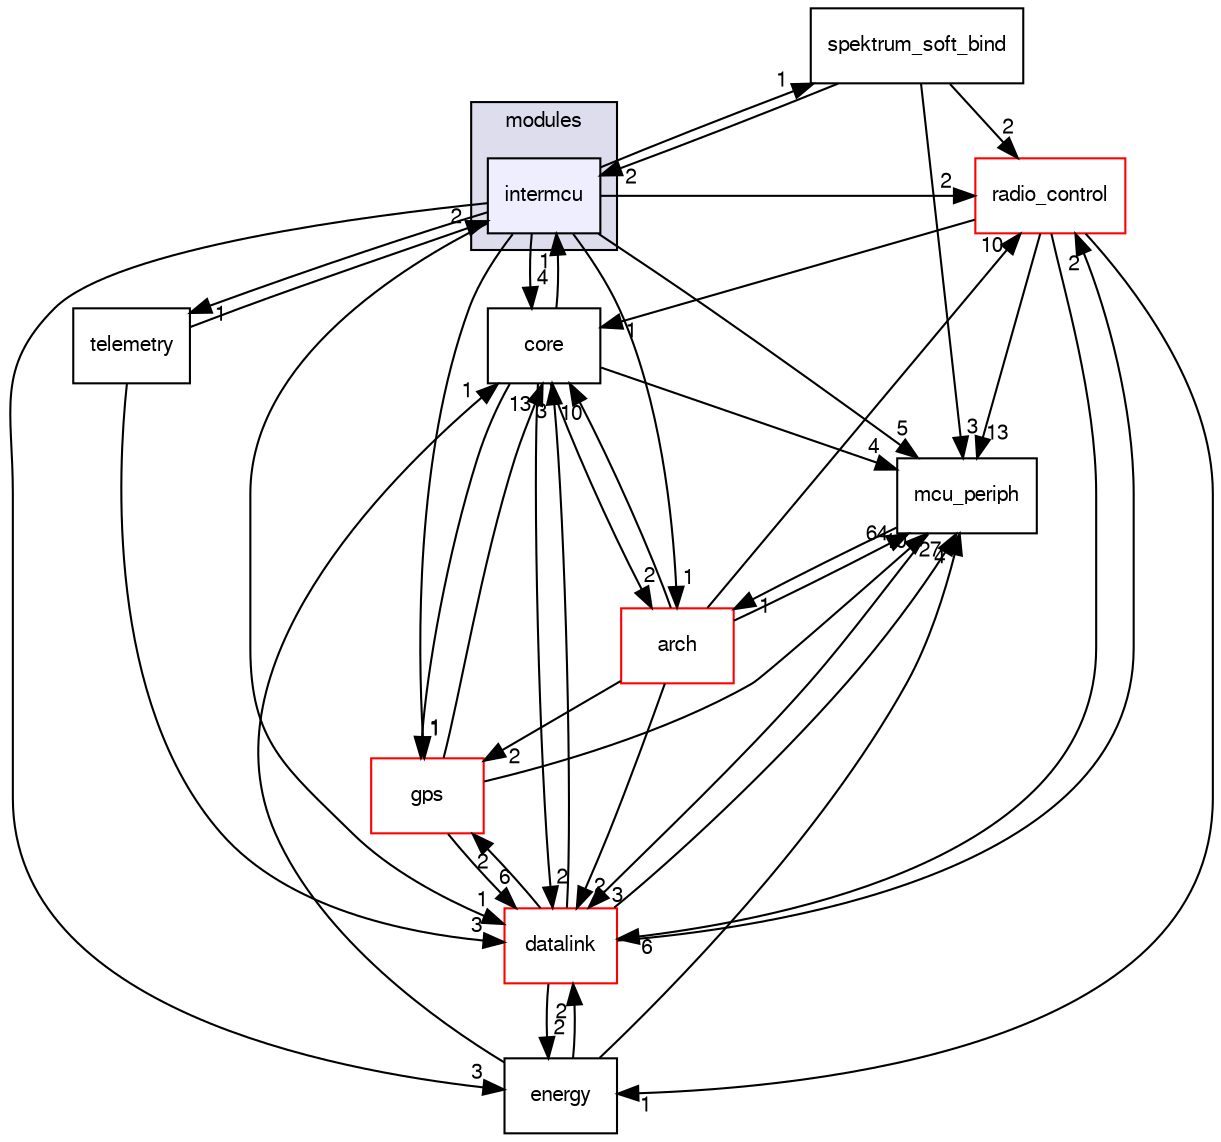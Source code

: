 digraph "sw/airborne/modules/intermcu" {
  compound=true
  node [ fontsize="10", fontname="FreeSans"];
  edge [ labelfontsize="10", labelfontname="FreeSans"];
  subgraph clusterdir_c2abcdd6ccb39c3582929c0e3f5651c2 {
    graph [ bgcolor="#ddddee", pencolor="black", label="modules" fontname="FreeSans", fontsize="10", URL="dir_c2abcdd6ccb39c3582929c0e3f5651c2.html"]
  dir_b59edde850f8ccf4b394776fda69f2c6 [shape=box, label="intermcu", style="filled", fillcolor="#eeeeff", pencolor="black", URL="dir_b59edde850f8ccf4b394776fda69f2c6.html"];
  }
  dir_4fce34fdfa3ee0c77fb7c89ba1db056f [shape=box label="spektrum_soft_bind" URL="dir_4fce34fdfa3ee0c77fb7c89ba1db056f.html"];
  dir_0e703de7e76e38c62de795c957434487 [shape=box label="core" URL="dir_0e703de7e76e38c62de795c957434487.html"];
  dir_f125d81e9dfef46cf6053f80e8884f7e [shape=box label="radio_control" fillcolor="white" style="filled" color="red" URL="dir_f125d81e9dfef46cf6053f80e8884f7e.html"];
  dir_dab7dfbaf243a3c567626a250692cdbb [shape=box label="telemetry" URL="dir_dab7dfbaf243a3c567626a250692cdbb.html"];
  dir_1ca43f6a116d741d80fb1d0555a2b198 [shape=box label="mcu_periph" URL="dir_1ca43f6a116d741d80fb1d0555a2b198.html"];
  dir_fc6475eb39ea0144fb6697b809fd11a9 [shape=box label="arch" fillcolor="white" style="filled" color="red" URL="dir_fc6475eb39ea0144fb6697b809fd11a9.html"];
  dir_164c7aa663179b26059278e7f36078da [shape=box label="datalink" fillcolor="white" style="filled" color="red" URL="dir_164c7aa663179b26059278e7f36078da.html"];
  dir_5e5c455c6cc9b4955752fc2ddd0b9fff [shape=box label="gps" fillcolor="white" style="filled" color="red" URL="dir_5e5c455c6cc9b4955752fc2ddd0b9fff.html"];
  dir_f40bc035e2479aed27dd3b0d2c095b9e [shape=box label="energy" URL="dir_f40bc035e2479aed27dd3b0d2c095b9e.html"];
  dir_4fce34fdfa3ee0c77fb7c89ba1db056f->dir_f125d81e9dfef46cf6053f80e8884f7e [headlabel="2", labeldistance=1.5 headhref="dir_000195_000037.html"];
  dir_4fce34fdfa3ee0c77fb7c89ba1db056f->dir_1ca43f6a116d741d80fb1d0555a2b198 [headlabel="3", labeldistance=1.5 headhref="dir_000195_000107.html"];
  dir_4fce34fdfa3ee0c77fb7c89ba1db056f->dir_b59edde850f8ccf4b394776fda69f2c6 [headlabel="2", labeldistance=1.5 headhref="dir_000195_000165.html"];
  dir_0e703de7e76e38c62de795c957434487->dir_1ca43f6a116d741d80fb1d0555a2b198 [headlabel="4", labeldistance=1.5 headhref="dir_000128_000107.html"];
  dir_0e703de7e76e38c62de795c957434487->dir_fc6475eb39ea0144fb6697b809fd11a9 [headlabel="2", labeldistance=1.5 headhref="dir_000128_000002.html"];
  dir_0e703de7e76e38c62de795c957434487->dir_164c7aa663179b26059278e7f36078da [headlabel="2", labeldistance=1.5 headhref="dir_000128_000034.html"];
  dir_0e703de7e76e38c62de795c957434487->dir_b59edde850f8ccf4b394776fda69f2c6 [headlabel="1", labeldistance=1.5 headhref="dir_000128_000165.html"];
  dir_0e703de7e76e38c62de795c957434487->dir_5e5c455c6cc9b4955752fc2ddd0b9fff [headlabel="1", labeldistance=1.5 headhref="dir_000128_000151.html"];
  dir_f125d81e9dfef46cf6053f80e8884f7e->dir_0e703de7e76e38c62de795c957434487 [headlabel="1", labeldistance=1.5 headhref="dir_000037_000128.html"];
  dir_f125d81e9dfef46cf6053f80e8884f7e->dir_1ca43f6a116d741d80fb1d0555a2b198 [headlabel="13", labeldistance=1.5 headhref="dir_000037_000107.html"];
  dir_f125d81e9dfef46cf6053f80e8884f7e->dir_164c7aa663179b26059278e7f36078da [headlabel="6", labeldistance=1.5 headhref="dir_000037_000034.html"];
  dir_f125d81e9dfef46cf6053f80e8884f7e->dir_f40bc035e2479aed27dd3b0d2c095b9e [headlabel="1", labeldistance=1.5 headhref="dir_000037_000145.html"];
  dir_dab7dfbaf243a3c567626a250692cdbb->dir_164c7aa663179b26059278e7f36078da [headlabel="3", labeldistance=1.5 headhref="dir_000200_000034.html"];
  dir_dab7dfbaf243a3c567626a250692cdbb->dir_b59edde850f8ccf4b394776fda69f2c6 [headlabel="2", labeldistance=1.5 headhref="dir_000200_000165.html"];
  dir_1ca43f6a116d741d80fb1d0555a2b198->dir_fc6475eb39ea0144fb6697b809fd11a9 [headlabel="1", labeldistance=1.5 headhref="dir_000107_000002.html"];
  dir_1ca43f6a116d741d80fb1d0555a2b198->dir_164c7aa663179b26059278e7f36078da [headlabel="3", labeldistance=1.5 headhref="dir_000107_000034.html"];
  dir_fc6475eb39ea0144fb6697b809fd11a9->dir_0e703de7e76e38c62de795c957434487 [headlabel="10", labeldistance=1.5 headhref="dir_000002_000128.html"];
  dir_fc6475eb39ea0144fb6697b809fd11a9->dir_f125d81e9dfef46cf6053f80e8884f7e [headlabel="10", labeldistance=1.5 headhref="dir_000002_000037.html"];
  dir_fc6475eb39ea0144fb6697b809fd11a9->dir_1ca43f6a116d741d80fb1d0555a2b198 [headlabel="64", labeldistance=1.5 headhref="dir_000002_000107.html"];
  dir_fc6475eb39ea0144fb6697b809fd11a9->dir_164c7aa663179b26059278e7f36078da [headlabel="2", labeldistance=1.5 headhref="dir_000002_000034.html"];
  dir_fc6475eb39ea0144fb6697b809fd11a9->dir_5e5c455c6cc9b4955752fc2ddd0b9fff [headlabel="2", labeldistance=1.5 headhref="dir_000002_000151.html"];
  dir_164c7aa663179b26059278e7f36078da->dir_0e703de7e76e38c62de795c957434487 [headlabel="3", labeldistance=1.5 headhref="dir_000034_000128.html"];
  dir_164c7aa663179b26059278e7f36078da->dir_f125d81e9dfef46cf6053f80e8884f7e [headlabel="2", labeldistance=1.5 headhref="dir_000034_000037.html"];
  dir_164c7aa663179b26059278e7f36078da->dir_1ca43f6a116d741d80fb1d0555a2b198 [headlabel="27", labeldistance=1.5 headhref="dir_000034_000107.html"];
  dir_164c7aa663179b26059278e7f36078da->dir_5e5c455c6cc9b4955752fc2ddd0b9fff [headlabel="2", labeldistance=1.5 headhref="dir_000034_000151.html"];
  dir_164c7aa663179b26059278e7f36078da->dir_f40bc035e2479aed27dd3b0d2c095b9e [headlabel="2", labeldistance=1.5 headhref="dir_000034_000145.html"];
  dir_b59edde850f8ccf4b394776fda69f2c6->dir_4fce34fdfa3ee0c77fb7c89ba1db056f [headlabel="1", labeldistance=1.5 headhref="dir_000165_000195.html"];
  dir_b59edde850f8ccf4b394776fda69f2c6->dir_0e703de7e76e38c62de795c957434487 [headlabel="4", labeldistance=1.5 headhref="dir_000165_000128.html"];
  dir_b59edde850f8ccf4b394776fda69f2c6->dir_f125d81e9dfef46cf6053f80e8884f7e [headlabel="2", labeldistance=1.5 headhref="dir_000165_000037.html"];
  dir_b59edde850f8ccf4b394776fda69f2c6->dir_dab7dfbaf243a3c567626a250692cdbb [headlabel="1", labeldistance=1.5 headhref="dir_000165_000200.html"];
  dir_b59edde850f8ccf4b394776fda69f2c6->dir_1ca43f6a116d741d80fb1d0555a2b198 [headlabel="5", labeldistance=1.5 headhref="dir_000165_000107.html"];
  dir_b59edde850f8ccf4b394776fda69f2c6->dir_fc6475eb39ea0144fb6697b809fd11a9 [headlabel="1", labeldistance=1.5 headhref="dir_000165_000002.html"];
  dir_b59edde850f8ccf4b394776fda69f2c6->dir_164c7aa663179b26059278e7f36078da [headlabel="1", labeldistance=1.5 headhref="dir_000165_000034.html"];
  dir_b59edde850f8ccf4b394776fda69f2c6->dir_5e5c455c6cc9b4955752fc2ddd0b9fff [headlabel="1", labeldistance=1.5 headhref="dir_000165_000151.html"];
  dir_b59edde850f8ccf4b394776fda69f2c6->dir_f40bc035e2479aed27dd3b0d2c095b9e [headlabel="3", labeldistance=1.5 headhref="dir_000165_000145.html"];
  dir_5e5c455c6cc9b4955752fc2ddd0b9fff->dir_0e703de7e76e38c62de795c957434487 [headlabel="13", labeldistance=1.5 headhref="dir_000151_000128.html"];
  dir_5e5c455c6cc9b4955752fc2ddd0b9fff->dir_1ca43f6a116d741d80fb1d0555a2b198 [headlabel="10", labeldistance=1.5 headhref="dir_000151_000107.html"];
  dir_5e5c455c6cc9b4955752fc2ddd0b9fff->dir_164c7aa663179b26059278e7f36078da [headlabel="6", labeldistance=1.5 headhref="dir_000151_000034.html"];
  dir_f40bc035e2479aed27dd3b0d2c095b9e->dir_0e703de7e76e38c62de795c957434487 [headlabel="1", labeldistance=1.5 headhref="dir_000145_000128.html"];
  dir_f40bc035e2479aed27dd3b0d2c095b9e->dir_1ca43f6a116d741d80fb1d0555a2b198 [headlabel="4", labeldistance=1.5 headhref="dir_000145_000107.html"];
  dir_f40bc035e2479aed27dd3b0d2c095b9e->dir_164c7aa663179b26059278e7f36078da [headlabel="2", labeldistance=1.5 headhref="dir_000145_000034.html"];
}
